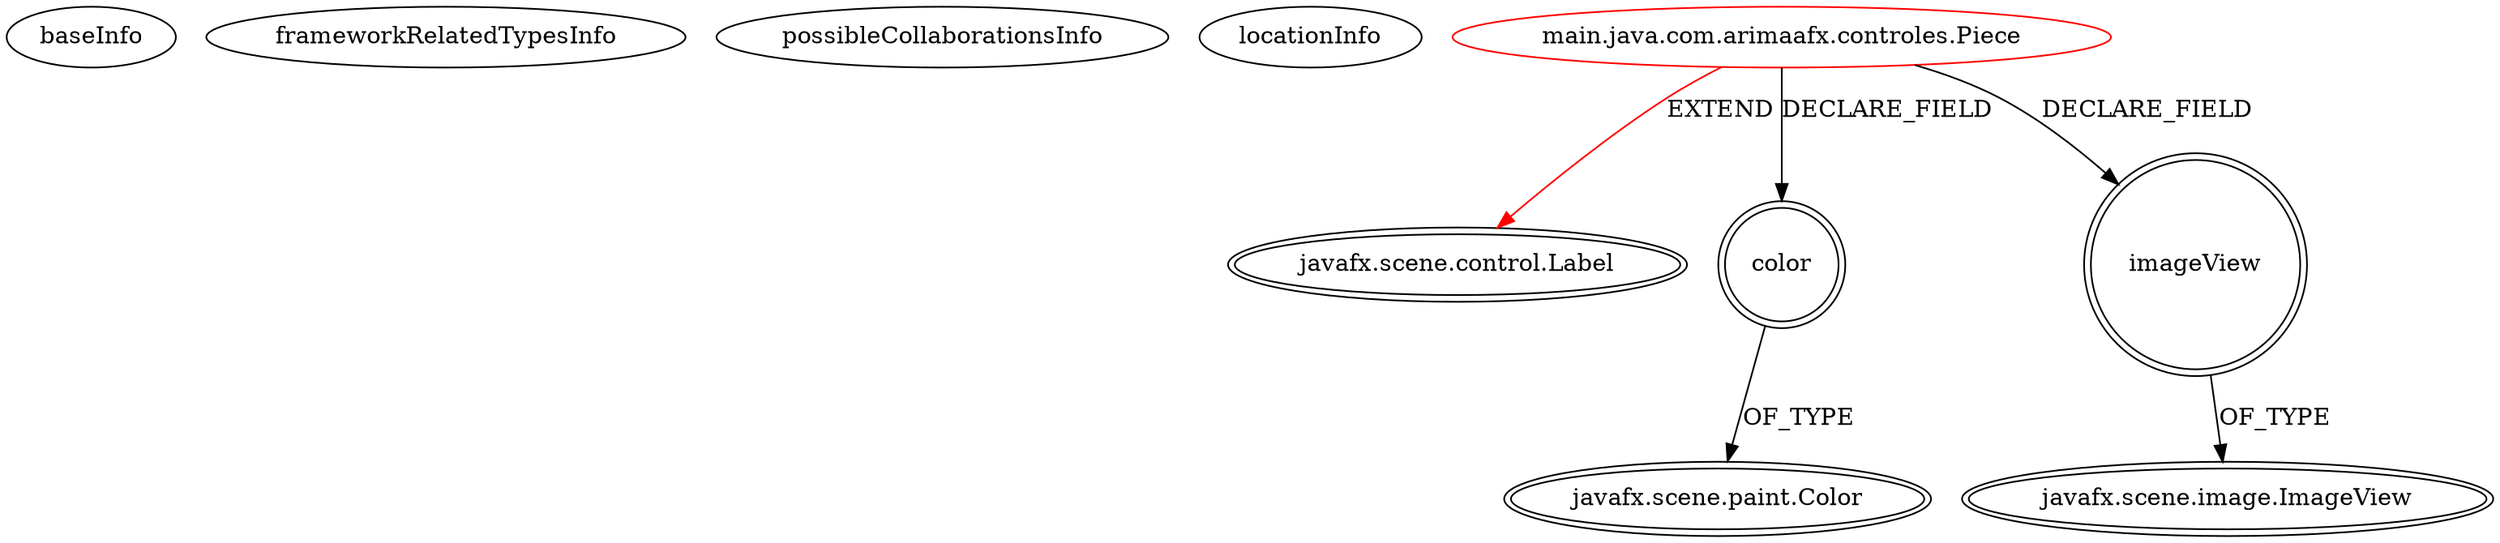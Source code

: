 digraph {
baseInfo[graphId=3989,category="extension_graph",isAnonymous=false,possibleRelation=false]
frameworkRelatedTypesInfo[0="javafx.scene.control.Label"]
possibleCollaborationsInfo[]
locationInfo[projectName="rajmahendra-ArimaaFX",filePath="/rajmahendra-ArimaaFX/ArimaaFX-master/gui/src/main/java/com/arimaafx/controles/Piece.java",contextSignature="Piece",graphId="3989"]
0[label="main.java.com.arimaafx.controles.Piece",vertexType="ROOT_CLIENT_CLASS_DECLARATION",isFrameworkType=false,color=red]
1[label="javafx.scene.control.Label",vertexType="FRAMEWORK_CLASS_TYPE",isFrameworkType=true,peripheries=2]
2[label="color",vertexType="FIELD_DECLARATION",isFrameworkType=true,peripheries=2,shape=circle]
3[label="javafx.scene.paint.Color",vertexType="FRAMEWORK_CLASS_TYPE",isFrameworkType=true,peripheries=2]
4[label="imageView",vertexType="FIELD_DECLARATION",isFrameworkType=true,peripheries=2,shape=circle]
5[label="javafx.scene.image.ImageView",vertexType="FRAMEWORK_CLASS_TYPE",isFrameworkType=true,peripheries=2]
0->1[label="EXTEND",color=red]
0->2[label="DECLARE_FIELD"]
2->3[label="OF_TYPE"]
0->4[label="DECLARE_FIELD"]
4->5[label="OF_TYPE"]
}
